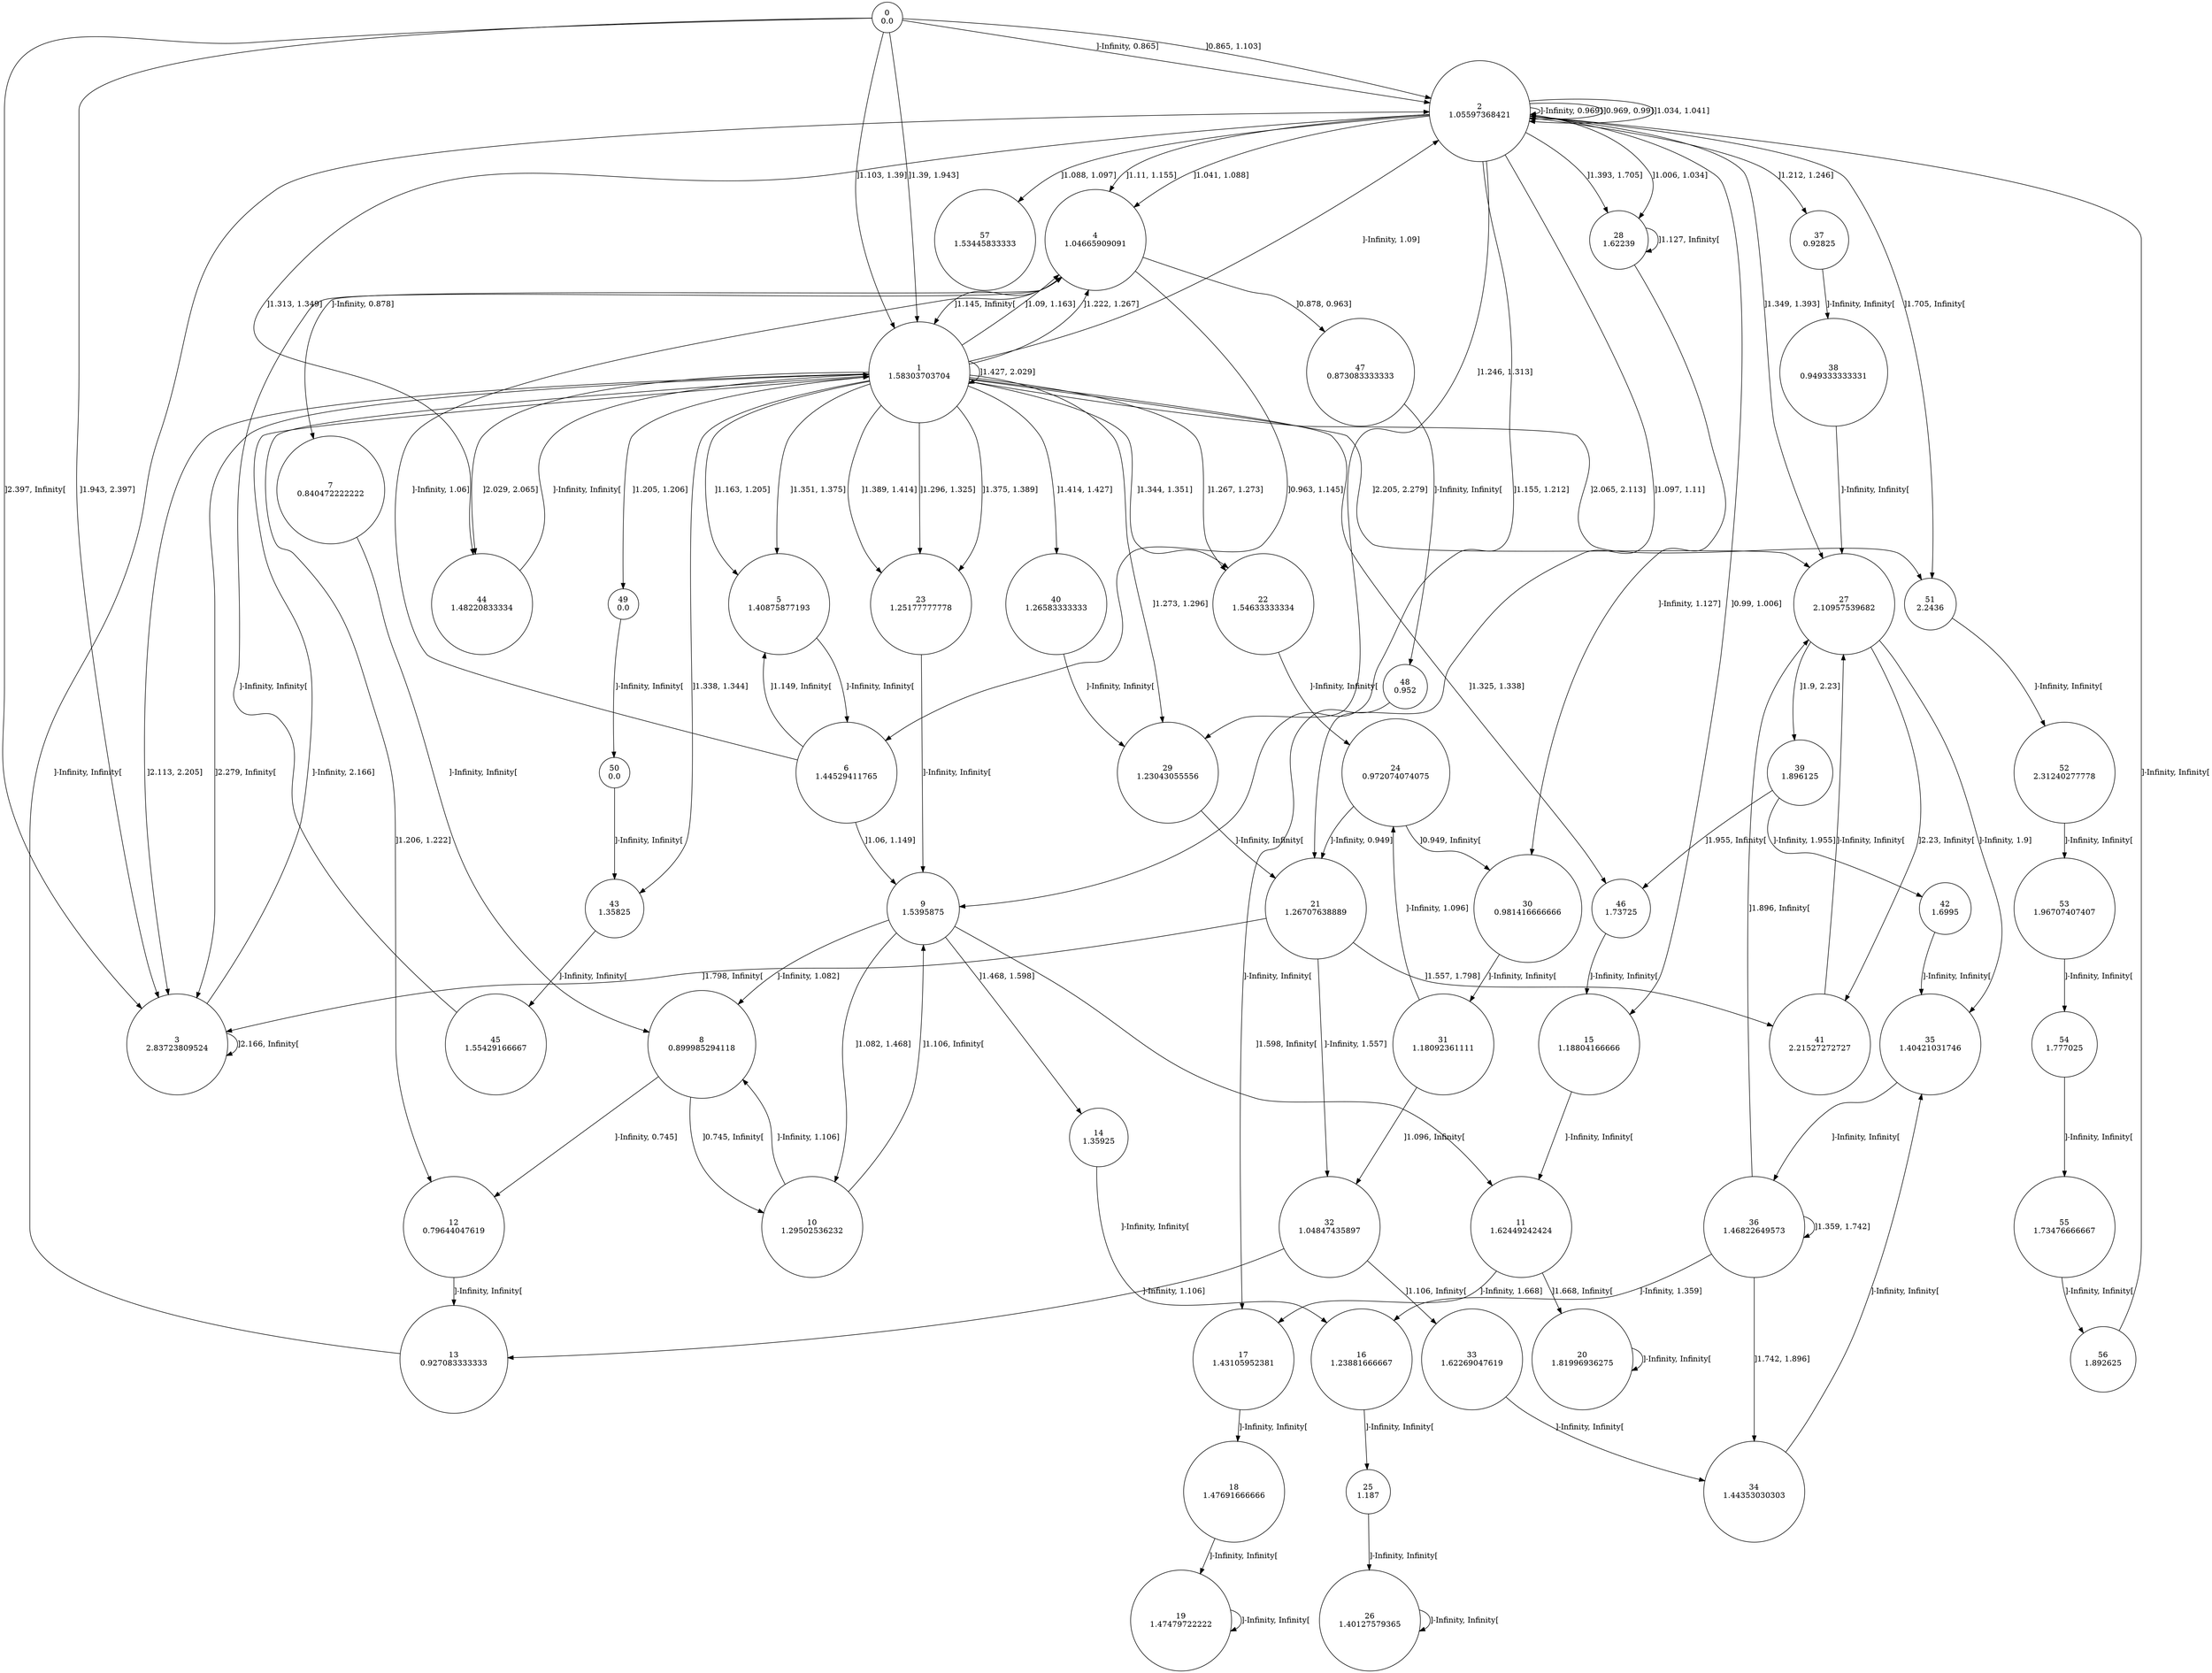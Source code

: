 digraph a {
0 [shape=circle, label="0\n0.0"];
	0 -> 2 [label="]-Infinity, 0.865]"];
	0 -> 2 [label="]0.865, 1.103]"];
	0 -> 1 [label="]1.103, 1.39]"];
	0 -> 1 [label="]1.39, 1.943]"];
	0 -> 3 [label="]1.943, 2.397]"];
	0 -> 3 [label="]2.397, Infinity["];
1 [shape=circle, label="1\n1.58303703704"];
	1 -> 2 [label="]-Infinity, 1.09]"];
	1 -> 4 [label="]1.09, 1.163]"];
	1 -> 5 [label="]1.163, 1.205]"];
	1 -> 49 [label="]1.205, 1.206]"];
	1 -> 12 [label="]1.206, 1.222]"];
	1 -> 4 [label="]1.222, 1.267]"];
	1 -> 22 [label="]1.267, 1.273]"];
	1 -> 29 [label="]1.273, 1.296]"];
	1 -> 23 [label="]1.296, 1.325]"];
	1 -> 46 [label="]1.325, 1.338]"];
	1 -> 43 [label="]1.338, 1.344]"];
	1 -> 22 [label="]1.344, 1.351]"];
	1 -> 5 [label="]1.351, 1.375]"];
	1 -> 23 [label="]1.375, 1.389]"];
	1 -> 23 [label="]1.389, 1.414]"];
	1 -> 40 [label="]1.414, 1.427]"];
	1 -> 1 [label="]1.427, 2.029]"];
	1 -> 44 [label="]2.029, 2.065]"];
	1 -> 51 [label="]2.065, 2.113]"];
	1 -> 3 [label="]2.113, 2.205]"];
	1 -> 27 [label="]2.205, 2.279]"];
	1 -> 3 [label="]2.279, Infinity["];
2 [shape=circle, label="2\n1.05597368421"];
	2 -> 2 [label="]-Infinity, 0.969]"];
	2 -> 2 [label="]0.969, 0.99]"];
	2 -> 15 [label="]0.99, 1.006]"];
	2 -> 28 [label="]1.006, 1.034]"];
	2 -> 2 [label="]1.034, 1.041]"];
	2 -> 4 [label="]1.041, 1.088]"];
	2 -> 57 [label="]1.088, 1.097]"];
	2 -> 21 [label="]1.097, 1.11]"];
	2 -> 4 [label="]1.11, 1.155]"];
	2 -> 9 [label="]1.155, 1.212]"];
	2 -> 37 [label="]1.212, 1.246]"];
	2 -> 29 [label="]1.246, 1.313]"];
	2 -> 44 [label="]1.313, 1.349]"];
	2 -> 27 [label="]1.349, 1.393]"];
	2 -> 28 [label="]1.393, 1.705]"];
	2 -> 51 [label="]1.705, Infinity["];
3 [shape=circle, label="3\n2.83723809524"];
	3 -> 1 [label="]-Infinity, 2.166]"];
	3 -> 3 [label="]2.166, Infinity["];
4 [shape=circle, label="4\n1.04665909091"];
	4 -> 7 [label="]-Infinity, 0.878]"];
	4 -> 47 [label="]0.878, 0.963]"];
	4 -> 6 [label="]0.963, 1.145]"];
	4 -> 1 [label="]1.145, Infinity["];
5 [shape=circle, label="5\n1.40875877193"];
	5 -> 6 [label="]-Infinity, Infinity["];
6 [shape=circle, label="6\n1.44529411765"];
	6 -> 4 [label="]-Infinity, 1.06]"];
	6 -> 9 [label="]1.06, 1.149]"];
	6 -> 5 [label="]1.149, Infinity["];
7 [shape=circle, label="7\n0.840472222222"];
	7 -> 8 [label="]-Infinity, Infinity["];
8 [shape=circle, label="8\n0.899985294118"];
	8 -> 12 [label="]-Infinity, 0.745]"];
	8 -> 10 [label="]0.745, Infinity["];
9 [shape=circle, label="9\n1.5395875"];
	9 -> 8 [label="]-Infinity, 1.082]"];
	9 -> 10 [label="]1.082, 1.468]"];
	9 -> 14 [label="]1.468, 1.598]"];
	9 -> 11 [label="]1.598, Infinity["];
10 [shape=circle, label="10\n1.29502536232"];
	10 -> 8 [label="]-Infinity, 1.106]"];
	10 -> 9 [label="]1.106, Infinity["];
11 [shape=circle, label="11\n1.62449242424"];
	11 -> 17 [label="]-Infinity, 1.668]"];
	11 -> 20 [label="]1.668, Infinity["];
12 [shape=circle, label="12\n0.79644047619"];
	12 -> 13 [label="]-Infinity, Infinity["];
13 [shape=circle, label="13\n0.927083333333"];
	13 -> 2 [label="]-Infinity, Infinity["];
14 [shape=circle, label="14\n1.35925"];
	14 -> 16 [label="]-Infinity, Infinity["];
15 [shape=circle, label="15\n1.18804166666"];
	15 -> 11 [label="]-Infinity, Infinity["];
16 [shape=circle, label="16\n1.23881666667"];
	16 -> 25 [label="]-Infinity, Infinity["];
17 [shape=circle, label="17\n1.43105952381"];
	17 -> 18 [label="]-Infinity, Infinity["];
18 [shape=circle, label="18\n1.47691666666"];
	18 -> 19 [label="]-Infinity, Infinity["];
19 [shape=circle, label="19\n1.47479722222"];
	19 -> 19 [label="]-Infinity, Infinity["];
20 [shape=circle, label="20\n1.81996936275"];
	20 -> 20 [label="]-Infinity, Infinity["];
21 [shape=circle, label="21\n1.26707638889"];
	21 -> 32 [label="]-Infinity, 1.557]"];
	21 -> 41 [label="]1.557, 1.798]"];
	21 -> 3 [label="]1.798, Infinity["];
22 [shape=circle, label="22\n1.54633333334"];
	22 -> 24 [label="]-Infinity, Infinity["];
23 [shape=circle, label="23\n1.25177777778"];
	23 -> 9 [label="]-Infinity, Infinity["];
24 [shape=circle, label="24\n0.972074074075"];
	24 -> 21 [label="]-Infinity, 0.949]"];
	24 -> 30 [label="]0.949, Infinity["];
25 [shape=circle, label="25\n1.187"];
	25 -> 26 [label="]-Infinity, Infinity["];
26 [shape=circle, label="26\n1.40127579365"];
	26 -> 26 [label="]-Infinity, Infinity["];
27 [shape=circle, label="27\n2.10957539682"];
	27 -> 35 [label="]-Infinity, 1.9]"];
	27 -> 39 [label="]1.9, 2.23]"];
	27 -> 41 [label="]2.23, Infinity["];
28 [shape=circle, label="28\n1.62239"];
	28 -> 30 [label="]-Infinity, 1.127]"];
	28 -> 28 [label="]1.127, Infinity["];
29 [shape=circle, label="29\n1.23043055556"];
	29 -> 21 [label="]-Infinity, Infinity["];
30 [shape=circle, label="30\n0.981416666666"];
	30 -> 31 [label="]-Infinity, Infinity["];
31 [shape=circle, label="31\n1.18092361111"];
	31 -> 24 [label="]-Infinity, 1.096]"];
	31 -> 32 [label="]1.096, Infinity["];
32 [shape=circle, label="32\n1.04847435897"];
	32 -> 13 [label="]-Infinity, 1.106]"];
	32 -> 33 [label="]1.106, Infinity["];
33 [shape=circle, label="33\n1.62269047619"];
	33 -> 34 [label="]-Infinity, Infinity["];
34 [shape=circle, label="34\n1.44353030303"];
	34 -> 35 [label="]-Infinity, Infinity["];
35 [shape=circle, label="35\n1.40421031746"];
	35 -> 36 [label="]-Infinity, Infinity["];
36 [shape=circle, label="36\n1.46822649573"];
	36 -> 16 [label="]-Infinity, 1.359]"];
	36 -> 36 [label="]1.359, 1.742]"];
	36 -> 34 [label="]1.742, 1.896]"];
	36 -> 27 [label="]1.896, Infinity["];
37 [shape=circle, label="37\n0.92825"];
	37 -> 38 [label="]-Infinity, Infinity["];
38 [shape=circle, label="38\n0.949333333331"];
	38 -> 27 [label="]-Infinity, Infinity["];
39 [shape=circle, label="39\n1.896125"];
	39 -> 42 [label="]-Infinity, 1.955]"];
	39 -> 46 [label="]1.955, Infinity["];
40 [shape=circle, label="40\n1.26583333333"];
	40 -> 29 [label="]-Infinity, Infinity["];
41 [shape=circle, label="41\n2.21527272727"];
	41 -> 27 [label="]-Infinity, Infinity["];
42 [shape=circle, label="42\n1.6995"];
	42 -> 35 [label="]-Infinity, Infinity["];
43 [shape=circle, label="43\n1.35825"];
	43 -> 45 [label="]-Infinity, Infinity["];
44 [shape=circle, label="44\n1.48220833334"];
	44 -> 1 [label="]-Infinity, Infinity["];
45 [shape=circle, label="45\n1.55429166667"];
	45 -> 4 [label="]-Infinity, Infinity["];
46 [shape=circle, label="46\n1.73725"];
	46 -> 15 [label="]-Infinity, Infinity["];
47 [shape=circle, label="47\n0.873083333333"];
	47 -> 48 [label="]-Infinity, Infinity["];
48 [shape=circle, label="48\n0.952"];
	48 -> 17 [label="]-Infinity, Infinity["];
49 [shape=circle, label="49\n0.0"];
	49 -> 50 [label="]-Infinity, Infinity["];
50 [shape=circle, label="50\n0.0"];
	50 -> 43 [label="]-Infinity, Infinity["];
51 [shape=circle, label="51\n2.2436"];
	51 -> 52 [label="]-Infinity, Infinity["];
52 [shape=circle, label="52\n2.31240277778"];
	52 -> 53 [label="]-Infinity, Infinity["];
53 [shape=circle, label="53\n1.96707407407"];
	53 -> 54 [label="]-Infinity, Infinity["];
54 [shape=circle, label="54\n1.777025"];
	54 -> 55 [label="]-Infinity, Infinity["];
55 [shape=circle, label="55\n1.73476666667"];
	55 -> 56 [label="]-Infinity, Infinity["];
56 [shape=circle, label="56\n1.892625"];
	56 -> 2 [label="]-Infinity, Infinity["];
57 [shape=circle, label="57\n1.53445833333"];
}